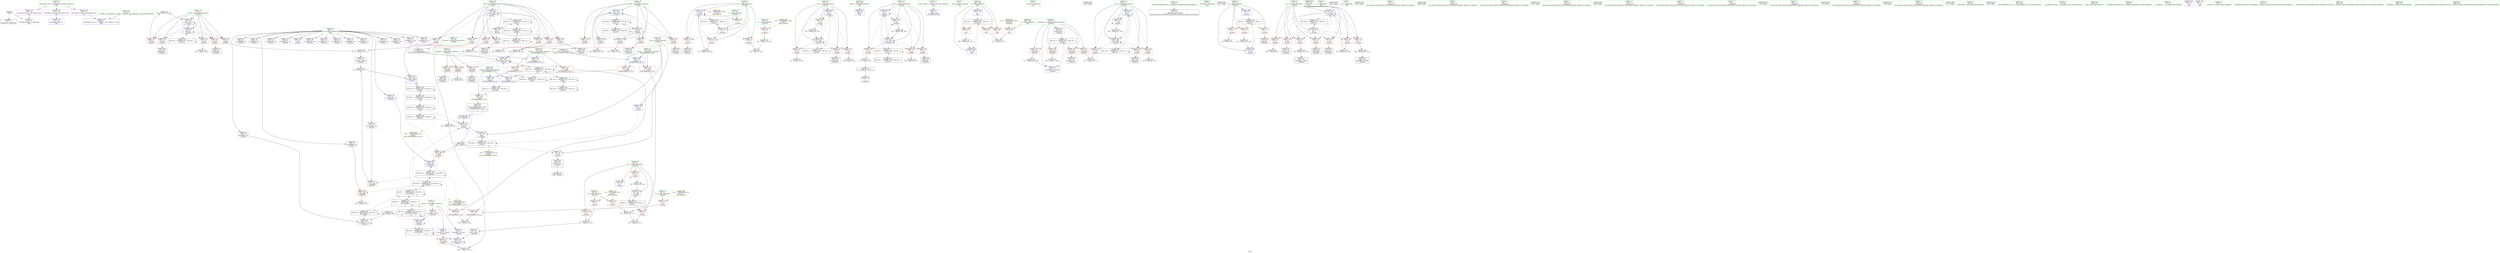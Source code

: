 digraph "SVFG" {
	label="SVFG";

	Node0x56546ce7a5d0 [shape=record,color=grey,label="{NodeID: 0\nNullPtr}"];
	Node0x56546ce7a5d0 -> Node0x56546ceaa4b0[style=solid];
	Node0x56546ce7a5d0 -> Node0x56546ceb1fc0[style=solid];
	Node0x56546ceb9490 [shape=record,color=grey,label="{NodeID: 277\n309 = Binary(308, 104, )\n}"];
	Node0x56546ceb9490 -> Node0x56546ceb45f0[style=solid];
	Node0x56546ceac660 [shape=record,color=blue,label="{NodeID: 194\n61\<--135\nj\<--inc15\n_Z5solvev\n}"];
	Node0x56546ceac660 -> Node0x56546ceaea90[style=dashed];
	Node0x56546ceac660 -> Node0x56546ceaeb60[style=dashed];
	Node0x56546ceac660 -> Node0x56546ceaec30[style=dashed];
	Node0x56546ceac660 -> Node0x56546ceac660[style=dashed];
	Node0x56546ceac660 -> Node0x56546ced4100[style=dashed];
	Node0x56546cea98e0 [shape=record,color=red,label="{NodeID: 111\n110\<--49\n\<--n\n_Z5solvev\n}"];
	Node0x56546cea98e0 -> Node0x56546cebac90[style=solid];
	Node0x56546cea7b80 [shape=record,color=green,label="{NodeID: 28\n55\<--56\ni2\<--i2_field_insensitive\n_Z5solvev\n}"];
	Node0x56546cea7b80 -> Node0x56546ceae680[style=solid];
	Node0x56546cea7b80 -> Node0x56546ceae750[style=solid];
	Node0x56546cea7b80 -> Node0x56546ceae820[style=solid];
	Node0x56546cea7b80 -> Node0x56546ceb2330[style=solid];
	Node0x56546cea7b80 -> Node0x56546ceac730[style=solid];
	Node0x56546cebbe90 [shape=record,color=grey,label="{NodeID: 305\n153 = cmp(152, 154, )\n}"];
	Node0x56546ceb4c70 [shape=record,color=blue,label="{NodeID: 222\n363\<--90\nretval\<--\nmain\n}"];
	Node0x56546ceaf860 [shape=record,color=red,label="{NodeID: 139\n174\<--71\n\<--sum\n_Z5solvev\n}"];
	Node0x56546ceaf860 -> Node0x56546cebc790[style=solid];
	Node0x56546ceaa3b0 [shape=record,color=green,label="{NodeID: 56\n21\<--413\n_GLOBAL__sub_I_krismaz_1_0.cpp\<--_GLOBAL__sub_I_krismaz_1_0.cpp_field_insensitive\n}"];
	Node0x56546ceaa3b0 -> Node0x56546ceb1ec0[style=solid];
	Node0x56546cecc8d0 [shape=record,color=black,label="{NodeID: 333\nMR_44V_3 = PHI(MR_44V_4, MR_44V_2, )\npts\{339 \}\n}"];
	Node0x56546cecc8d0 -> Node0x56546ceb14d0[style=dashed];
	Node0x56546ceb0f20 [shape=record,color=red,label="{NodeID: 167\n261\<--81\n\<--nextSum\n_Z5solvev\n}"];
	Node0x56546ceb0f20 -> Node0x56546ceab210[style=solid];
	Node0x56546ceabb00 [shape=record,color=purple,label="{NodeID: 84\n30\<--4\n\<--_ZStL8__ioinit\n__cxx_global_var_init\n}"];
	Node0x56546ce7eab0 [shape=record,color=green,label="{NodeID: 1\n7\<--1\n__dso_handle\<--dummyObj\nGlob }"];
	Node0x56546ceb9610 [shape=record,color=grey,label="{NodeID: 278\n304 = Binary(303, 104, )\n}"];
	Node0x56546ceb9610 -> Node0x56546ceb4520[style=solid];
	Node0x56546ceac730 [shape=record,color=blue,label="{NodeID: 195\n55\<--140\ni2\<--inc18\n_Z5solvev\n}"];
	Node0x56546ceac730 -> Node0x56546ced3c00[style=dashed];
	Node0x56546cea99b0 [shape=record,color=red,label="{NodeID: 112\n126\<--49\n\<--n\n_Z5solvev\n}"];
	Node0x56546cea99b0 -> Node0x56546cebbb90[style=solid];
	Node0x56546cea7c50 [shape=record,color=green,label="{NodeID: 29\n57\<--58\nl\<--l_field_insensitive\n_Z5solvev\n}"];
	Node0x56546cea7c50 -> Node0x56546ceae8f0[style=solid];
	Node0x56546cebc010 [shape=record,color=grey,label="{NodeID: 306\n164 = cmp(163, 165, )\n}"];
	Node0x56546ceb4d40 [shape=record,color=blue,label="{NodeID: 223\n367\<--104\ni\<--\nmain\n}"];
	Node0x56546ceb4d40 -> Node0x56546cece200[style=dashed];
	Node0x56546ceaf930 [shape=record,color=red,label="{NodeID: 140\n187\<--71\n\<--sum\n_Z5solvev\n}"];
	Node0x56546ceaf930 -> Node0x56546ceaac60[style=solid];
	Node0x56546ceaa4b0 [shape=record,color=black,label="{NodeID: 57\n2\<--3\ndummyVal\<--dummyVal\n}"];
	Node0x56546ceb0ff0 [shape=record,color=red,label="{NodeID: 168\n291\<--81\n\<--nextSum\n_Z5solvev\n}"];
	Node0x56546ceb0ff0 -> Node0x56546ceab7c0[style=solid];
	Node0x56546ceabbd0 [shape=record,color=purple,label="{NodeID: 85\n98\<--8\narrayidx\<--owner\n_Z5solvev\n}"];
	Node0x56546ceabbd0 -> Node0x56546ceb2190[style=solid];
	Node0x56546ce7eb40 [shape=record,color=green,label="{NodeID: 2\n13\<--1\n_ZSt3cin\<--dummyObj\nGlob }"];
	Node0x56546cef7870 [shape=record,color=black,label="{NodeID: 445\n370 = PHI()\n}"];
	Node0x56546ceb9790 [shape=record,color=grey,label="{NodeID: 279\n398 = Binary(397, 104, )\n}"];
	Node0x56546ceb9790 -> Node0x56546ceb4e10[style=solid];
	Node0x56546ceac800 [shape=record,color=blue,label="{NodeID: 196\n63\<--144\nans\<--\n_Z5solvev\n}"];
	Node0x56546ceac800 -> Node0x56546cec6fd0[style=dashed];
	Node0x56546cea9a80 [shape=record,color=red,label="{NodeID: 113\n111\<--51\n\<--m\n_Z5solvev\n}"];
	Node0x56546cea9a80 -> Node0x56546cebac90[style=solid];
	Node0x56546cea7d20 [shape=record,color=green,label="{NodeID: 30\n59\<--60\nr\<--r_field_insensitive\n_Z5solvev\n}"];
	Node0x56546cea7d20 -> Node0x56546ceae9c0[style=solid];
	Node0x56546cebc190 [shape=record,color=grey,label="{NodeID: 307\n159 = cmp(158, 104, )\n}"];
	Node0x56546ceb4e10 [shape=record,color=blue,label="{NodeID: 224\n367\<--398\ni\<--inc\nmain\n}"];
	Node0x56546ceb4e10 -> Node0x56546cece200[style=dashed];
	Node0x56546ceafa00 [shape=record,color=red,label="{NodeID: 141\n192\<--71\n\<--sum\n_Z5solvev\n}"];
	Node0x56546ceafa00 -> Node0x56546ceba510[style=solid];
	Node0x56546ceaa5b0 [shape=record,color=black,label="{NodeID: 58\n32\<--33\n\<--_ZNSt8ios_base4InitD1Ev\nCan only get source location for instruction, argument, global var or function.}"];
	Node0x56546ceb10c0 [shape=record,color=red,label="{NodeID: 169\n230\<--229\n\<--arrayidx68\n_Z5solvev\n}"];
	Node0x56546ceb10c0 -> Node0x56546cebc610[style=solid];
	Node0x56546ceabca0 [shape=record,color=purple,label="{NodeID: 86\n131\<--8\narrayidx13\<--owner\n_Z5solvev\n}"];
	Node0x56546ceabca0 -> Node0x56546ceac590[style=solid];
	Node0x56546ce7ebd0 [shape=record,color=green,label="{NodeID: 3\n14\<--1\n_ZSt4cout\<--dummyObj\nGlob }"];
	Node0x56546cef7970 [shape=record,color=black,label="{NodeID: 446\n373 = PHI()\n}"];
	Node0x56546ced5f00 [shape=record,color=black,label="{NodeID: 363\nMR_36V_6 = PHI(MR_36V_8, MR_36V_5, )\npts\{84 \}\n}"];
	Node0x56546ced5f00 -> Node0x56546cead360[style=dashed];
	Node0x56546ced5f00 -> Node0x56546ced1400[style=dashed];
	Node0x56546ced5f00 -> Node0x56546ced5f00[style=dashed];
	Node0x56546ceb9910 [shape=record,color=grey,label="{NodeID: 280\n248 = Binary(246, 247, )\n}"];
	Node0x56546ceb9910 -> Node0x56546cead290[style=solid];
	Node0x56546ceac8d0 [shape=record,color=blue,label="{NodeID: 197\n65\<--90\nwantedLast\<--\n_Z5solvev\n}"];
	Node0x56546ceac8d0 -> Node0x56546cec74d0[style=dashed];
	Node0x56546cea9b50 [shape=record,color=red,label="{NodeID: 114\n92\<--53\n\<--i\n_Z5solvev\n}"];
	Node0x56546cea9b50 -> Node0x56546cebc910[style=solid];
	Node0x56546cea7df0 [shape=record,color=green,label="{NodeID: 31\n61\<--62\nj\<--j_field_insensitive\n_Z5solvev\n}"];
	Node0x56546cea7df0 -> Node0x56546ceaea90[style=solid];
	Node0x56546cea7df0 -> Node0x56546ceaeb60[style=solid];
	Node0x56546cea7df0 -> Node0x56546ceaec30[style=solid];
	Node0x56546cea7df0 -> Node0x56546ceac4c0[style=solid];
	Node0x56546cea7df0 -> Node0x56546ceac660[style=solid];
	Node0x56546cebc310 [shape=record,color=grey,label="{NodeID: 308\n172 = cmp(170, 171, )\n}"];
	Node0x56546ceafad0 [shape=record,color=red,label="{NodeID: 142\n208\<--73\n\<--i51\n_Z5solvev\n}"];
	Node0x56546ceafad0 -> Node0x56546cebb110[style=solid];
	Node0x56546ceaa6b0 [shape=record,color=black,label="{NodeID: 59\n362\<--90\nmain_ret\<--\nmain\n}"];
	Node0x56546ceb1190 [shape=record,color=red,label="{NodeID: 170\n241\<--240\n\<--arrayidx74\n_Z5solvev\n}"];
	Node0x56546ceb1190 -> Node0x56546cebb410[style=solid];
	Node0x56546ceabd70 [shape=record,color=purple,label="{NodeID: 87\n240\<--8\narrayidx74\<--owner\n_Z5solvev\n}"];
	Node0x56546ceabd70 -> Node0x56546ceb1190[style=solid];
	Node0x56546ce7ec60 [shape=record,color=green,label="{NodeID: 4\n15\<--1\n.str\<--dummyObj\nGlob }"];
	Node0x56546cef7a70 [shape=record,color=black,label="{NodeID: 447\n381 = PHI()\n}"];
	Node0x56546ced6400 [shape=record,color=black,label="{NodeID: 364\nMR_40V_10 = PHI(MR_40V_12, MR_40V_9, )\npts\{120000 \}\n|{|<s5>7}}"];
	Node0x56546ced6400 -> Node0x56546ceb1260[style=dashed];
	Node0x56546ced6400 -> Node0x56546ceb1330[style=dashed];
	Node0x56546ced6400 -> Node0x56546cead430[style=dashed];
	Node0x56546ced6400 -> Node0x56546ced1900[style=dashed];
	Node0x56546ced6400 -> Node0x56546ced6400[style=dashed];
	Node0x56546ced6400:s5 -> Node0x56546ceb39c0[style=dashed,color=red];
	Node0x56546ceb9a90 [shape=record,color=grey,label="{NodeID: 281\n243 = Binary(104, 242, )\n}"];
	Node0x56546ceb9a90 -> Node0x56546cebb410[style=solid];
	Node0x56546ceac9a0 [shape=record,color=blue,label="{NodeID: 198\n67\<--90\ni23\<--\n_Z5solvev\n}"];
	Node0x56546ceac9a0 -> Node0x56546ceaf110[style=dashed];
	Node0x56546ceac9a0 -> Node0x56546ceaf1e0[style=dashed];
	Node0x56546ceac9a0 -> Node0x56546ceaf2b0[style=dashed];
	Node0x56546ceac9a0 -> Node0x56546ceaf380[style=dashed];
	Node0x56546ceac9a0 -> Node0x56546ceace80[style=dashed];
	Node0x56546ceac9a0 -> Node0x56546cec79d0[style=dashed];
	Node0x56546ceae4e0 [shape=record,color=red,label="{NodeID: 115\n96\<--53\n\<--i\n_Z5solvev\n}"];
	Node0x56546ceae4e0 -> Node0x56546ceaa780[style=solid];
	Node0x56546cea7ec0 [shape=record,color=green,label="{NodeID: 32\n63\<--64\nans\<--ans_field_insensitive\n_Z5solvev\n|{|<s3>8}}"];
	Node0x56546cea7ec0 -> Node0x56546ceaed00[style=solid];
	Node0x56546cea7ec0 -> Node0x56546ceac800[style=solid];
	Node0x56546cea7ec0 -> Node0x56546ceb4790[style=solid];
	Node0x56546cea7ec0:s3 -> Node0x56546cef8100[style=solid,color=red];
	Node0x56546cebc490 [shape=record,color=grey,label="{NodeID: 309\n276 = cmp(274, 275, )\n}"];
	Node0x56546cebc490 -> Node0x56546ceab550[style=solid];
	Node0x56546ceafba0 [shape=record,color=red,label="{NodeID: 143\n221\<--73\n\<--i51\n_Z5solvev\n}"];
	Node0x56546ceafba0 -> Node0x56546ceaad30[style=solid];
	Node0x56546ceaa780 [shape=record,color=black,label="{NodeID: 60\n97\<--96\nidxprom\<--\n_Z5solvev\n}"];
	Node0x56546cecdcd0 [shape=record,color=black,label="{NodeID: 337\nMR_57V_2 = PHI(MR_57V_3, MR_57V_1, )\npts\{90000 120000 \}\n|{<s0>14|<s1>14|<s2>14}}"];
	Node0x56546cecdcd0:s0 -> Node0x56546ceb2190[style=dashed,color=red];
	Node0x56546cecdcd0:s1 -> Node0x56546cecaee0[style=dashed,color=red];
	Node0x56546cecdcd0:s2 -> Node0x56546ced4600[style=dashed,color=red];
	Node0x56546ceb1260 [shape=record,color=red,label="{NodeID: 171\n273\<--272\n\<--arrayidx93\n_Z5solvev\n}"];
	Node0x56546ceb1260 -> Node0x56546cebab10[style=solid];
	Node0x56546ceabe40 [shape=record,color=purple,label="{NodeID: 88\n183\<--10\narrayidx37\<--dp\n_Z5solvev\n}"];
	Node0x56546ce80310 [shape=record,color=green,label="{NodeID: 5\n17\<--1\n.str.1\<--dummyObj\nGlob }"];
	Node0x56546cef7bd0 [shape=record,color=black,label="{NodeID: 448\n385 = PHI()\n}"];
	Node0x56546ceb9c10 [shape=record,color=grey,label="{NodeID: 282\n314 = Binary(313, 104, )\n}"];
	Node0x56546ceb9c10 -> Node0x56546ceb46c0[style=solid];
	Node0x56546ceaca70 [shape=record,color=blue,label="{NodeID: 199\n69\<--90\nlast\<--\n_Z5solvev\n}"];
	Node0x56546ceaca70 -> Node0x56546ceaf450[style=dashed];
	Node0x56546ceaca70 -> Node0x56546ceaf520[style=dashed];
	Node0x56546ceaca70 -> Node0x56546ceaf5f0[style=dashed];
	Node0x56546ceaca70 -> Node0x56546ceaf6c0[style=dashed];
	Node0x56546ceaca70 -> Node0x56546ceaca70[style=dashed];
	Node0x56546ceaca70 -> Node0x56546ceacdb0[style=dashed];
	Node0x56546ceaca70 -> Node0x56546cec7ed0[style=dashed];
	Node0x56546ceae5b0 [shape=record,color=red,label="{NodeID: 116\n102\<--53\n\<--i\n_Z5solvev\n}"];
	Node0x56546ceae5b0 -> Node0x56546ceba990[style=solid];
	Node0x56546cea7f90 [shape=record,color=green,label="{NodeID: 33\n65\<--66\nwantedLast\<--wantedLast_field_insensitive\n_Z5solvev\n}"];
	Node0x56546cea7f90 -> Node0x56546ceaedd0[style=solid];
	Node0x56546cea7f90 -> Node0x56546ceaeea0[style=solid];
	Node0x56546cea7f90 -> Node0x56546ceaef70[style=solid];
	Node0x56546cea7f90 -> Node0x56546ceaf040[style=solid];
	Node0x56546cea7f90 -> Node0x56546ceac8d0[style=solid];
	Node0x56546cea7f90 -> Node0x56546ceb4860[style=solid];
	Node0x56546cebc610 [shape=record,color=grey,label="{NodeID: 310\n231 = cmp(230, 144, )\n}"];
	Node0x56546ceafc70 [shape=record,color=red,label="{NodeID: 144\n238\<--73\n\<--i51\n_Z5solvev\n}"];
	Node0x56546ceafc70 -> Node0x56546ceaafa0[style=solid];
	Node0x56546ceaa850 [shape=record,color=black,label="{NodeID: 61\n128\<--127\nconv\<--cmp11\n_Z5solvev\n}"];
	Node0x56546ceaa850 -> Node0x56546ceac590[style=solid];
	Node0x56546cece200 [shape=record,color=black,label="{NodeID: 338\nMR_55V_3 = PHI(MR_55V_4, MR_55V_2, )\npts\{368 \}\n}"];
	Node0x56546cece200 -> Node0x56546ceb1b50[style=dashed];
	Node0x56546cece200 -> Node0x56546ceb1c20[style=dashed];
	Node0x56546cece200 -> Node0x56546ceb1cf0[style=dashed];
	Node0x56546cece200 -> Node0x56546ceb4e10[style=dashed];
	Node0x56546ceb1330 [shape=record,color=red,label="{NodeID: 172\n283\<--280\n\<--call97\n_Z5solvev\n}"];
	Node0x56546ceb1330 -> Node0x56546cead430[style=solid];
	Node0x56546ceabf10 [shape=record,color=purple,label="{NodeID: 89\n186\<--10\narrayidx39\<--dp\n_Z5solvev\n}"];
	Node0x56546ce803a0 [shape=record,color=green,label="{NodeID: 6\n20\<--1\n\<--dummyObj\nCan only get source location for instruction, argument, global var or function.}"];
	Node0x56546cef7cd0 [shape=record,color=black,label="{NodeID: 449\n389 = PHI()\n}"];
	Node0x56546ceb9d90 [shape=record,color=grey,label="{NodeID: 283\n122 = Binary(121, 104, )\n}"];
	Node0x56546ceb9d90 -> Node0x56546cebb290[style=solid];
	Node0x56546ceacb40 [shape=record,color=blue,label="{NodeID: 200\n71\<--90\nsum\<--\n_Z5solvev\n}"];
	Node0x56546ceacb40 -> Node0x56546ceaf790[style=dashed];
	Node0x56546ceacb40 -> Node0x56546ceaf860[style=dashed];
	Node0x56546ceacb40 -> Node0x56546ceaf930[style=dashed];
	Node0x56546ceacb40 -> Node0x56546ceafa00[style=dashed];
	Node0x56546ceacb40 -> Node0x56546ceacb40[style=dashed];
	Node0x56546ceacb40 -> Node0x56546ceacce0[style=dashed];
	Node0x56546ceacb40 -> Node0x56546cecacc0[style=dashed];
	Node0x56546ceae680 [shape=record,color=red,label="{NodeID: 117\n109\<--55\n\<--i2\n_Z5solvev\n}"];
	Node0x56546ceae680 -> Node0x56546cebca90[style=solid];
	Node0x56546cea8060 [shape=record,color=green,label="{NodeID: 34\n67\<--68\ni23\<--i23_field_insensitive\n_Z5solvev\n}"];
	Node0x56546cea8060 -> Node0x56546ceaf110[style=solid];
	Node0x56546cea8060 -> Node0x56546ceaf1e0[style=solid];
	Node0x56546cea8060 -> Node0x56546ceaf2b0[style=solid];
	Node0x56546cea8060 -> Node0x56546ceaf380[style=solid];
	Node0x56546cea8060 -> Node0x56546ceac9a0[style=solid];
	Node0x56546cea8060 -> Node0x56546ceace80[style=solid];
	Node0x56546cebc790 [shape=record,color=grey,label="{NodeID: 311\n175 = cmp(174, 90, )\n}"];
	Node0x56546cebc790 -> Node0x56546ceae390[style=solid];
	Node0x56546ceafd40 [shape=record,color=red,label="{NodeID: 145\n254\<--73\n\<--i51\n_Z5solvev\n}"];
	Node0x56546ceafd40 -> Node0x56546ceb9310[style=solid];
	Node0x56546ceaa920 [shape=record,color=black,label="{NodeID: 62\n130\<--129\nidxprom12\<--\n_Z5solvev\n}"];
	Node0x56546ceb1400 [shape=record,color=red,label="{NodeID: 173\n323\<--322\n\<--call122\n_Z5solvev\n}"];
	Node0x56546ceb1400 -> Node0x56546ceb4790[style=solid];
	Node0x56546ceabfe0 [shape=record,color=purple,label="{NodeID: 90\n189\<--10\narrayidx41\<--dp\n_Z5solvev\n}"];
	Node0x56546ceabfe0 -> Node0x56546ceacc10[style=solid];
	Node0x56546ce80430 [shape=record,color=green,label="{NodeID: 7\n90\<--1\n\<--dummyObj\nCan only get source location for instruction, argument, global var or function.}"];
	Node0x56546cef7dd0 [shape=record,color=black,label="{NodeID: 450\n390 = PHI(48, )\n}"];
	Node0x56546ced7300 [shape=record,color=black,label="{NodeID: 367\nMR_40V_4 = PHI(MR_40V_5, MR_40V_3, )\npts\{120000 \}\n}"];
	Node0x56546ced7300 -> Node0x56546ceacc10[style=dashed];
	Node0x56546ced7300 -> Node0x56546ced7300[style=dashed];
	Node0x56546ced7300 -> Node0x56546ced9600[style=dashed];
	Node0x56546ceb9f10 [shape=record,color=grey,label="{NodeID: 284\n198 = Binary(197, 104, )\n}"];
	Node0x56546ceb9f10 -> Node0x56546ceacdb0[style=solid];
	Node0x56546ceacc10 [shape=record,color=blue,label="{NodeID: 201\n189\<--180\narrayidx41\<--cond\n_Z5solvev\n}"];
	Node0x56546ceacc10 -> Node0x56546ceacc10[style=dashed];
	Node0x56546ceacc10 -> Node0x56546ced7300[style=dashed];
	Node0x56546ceae750 [shape=record,color=red,label="{NodeID: 118\n125\<--55\n\<--i2\n_Z5solvev\n}"];
	Node0x56546ceae750 -> Node0x56546cebbb90[style=solid];
	Node0x56546cea8130 [shape=record,color=green,label="{NodeID: 35\n69\<--70\nlast\<--last_field_insensitive\n_Z5solvev\n}"];
	Node0x56546cea8130 -> Node0x56546ceaf450[style=solid];
	Node0x56546cea8130 -> Node0x56546ceaf520[style=solid];
	Node0x56546cea8130 -> Node0x56546ceaf5f0[style=solid];
	Node0x56546cea8130 -> Node0x56546ceaf6c0[style=solid];
	Node0x56546cea8130 -> Node0x56546ceaca70[style=solid];
	Node0x56546cea8130 -> Node0x56546ceacdb0[style=solid];
	Node0x56546cebc910 [shape=record,color=grey,label="{NodeID: 312\n93 = cmp(92, 94, )\n}"];
	Node0x56546ceafe10 [shape=record,color=red,label="{NodeID: 146\n264\<--73\n\<--i51\n_Z5solvev\n}"];
	Node0x56546ceafe10 -> Node0x56546ceab2e0[style=solid];
	Node0x56546ceaa9f0 [shape=record,color=black,label="{NodeID: 63\n179\<--177\n\<--\n_Z5solvev\n}"];
	Node0x56546ceb14d0 [shape=record,color=red,label="{NodeID: 174\n358\<--338\n\<--retval\n_ZSt3minIiERKT_S2_S2_\n}"];
	Node0x56546ceb14d0 -> Node0x56546ceaba30[style=solid];
	Node0x56546ceac0b0 [shape=record,color=purple,label="{NodeID: 91\n223\<--10\narrayidx64\<--dp\n_Z5solvev\n}"];
	Node0x56546ce804c0 [shape=record,color=green,label="{NodeID: 8\n94\<--1\n\<--dummyObj\nCan only get source location for instruction, argument, global var or function.}"];
	Node0x56546cef7f60 [shape=record,color=black,label="{NodeID: 451\n391 = PHI()\n}"];
	Node0x56546ceba090 [shape=record,color=grey,label="{NodeID: 285\n140 = Binary(139, 104, )\n}"];
	Node0x56546ceba090 -> Node0x56546ceac730[style=solid];
	Node0x56546ceacce0 [shape=record,color=blue,label="{NodeID: 202\n71\<--193\nsum\<--inc43\n_Z5solvev\n}"];
	Node0x56546ceacce0 -> Node0x56546ceaf790[style=dashed];
	Node0x56546ceacce0 -> Node0x56546ceaf860[style=dashed];
	Node0x56546ceacce0 -> Node0x56546ceaf930[style=dashed];
	Node0x56546ceacce0 -> Node0x56546ceafa00[style=dashed];
	Node0x56546ceacce0 -> Node0x56546ceacb40[style=dashed];
	Node0x56546ceacce0 -> Node0x56546ceacce0[style=dashed];
	Node0x56546ceacce0 -> Node0x56546cecacc0[style=dashed];
	Node0x56546ceae820 [shape=record,color=red,label="{NodeID: 119\n139\<--55\n\<--i2\n_Z5solvev\n}"];
	Node0x56546ceae820 -> Node0x56546ceba090[style=solid];
	Node0x56546cea8200 [shape=record,color=green,label="{NodeID: 36\n71\<--72\nsum\<--sum_field_insensitive\n_Z5solvev\n}"];
	Node0x56546cea8200 -> Node0x56546ceaf790[style=solid];
	Node0x56546cea8200 -> Node0x56546ceaf860[style=solid];
	Node0x56546cea8200 -> Node0x56546ceaf930[style=solid];
	Node0x56546cea8200 -> Node0x56546ceafa00[style=solid];
	Node0x56546cea8200 -> Node0x56546ceacb40[style=solid];
	Node0x56546cea8200 -> Node0x56546ceacce0[style=solid];
	Node0x56546cebca90 [shape=record,color=grey,label="{NodeID: 313\n113 = cmp(109, 112, )\n}"];
	Node0x56546ceafee0 [shape=record,color=red,label="{NodeID: 147\n284\<--73\n\<--i51\n_Z5solvev\n}"];
	Node0x56546ceafee0 -> Node0x56546ceba810[style=solid];
	Node0x56546ceaaac0 [shape=record,color=black,label="{NodeID: 64\n182\<--181\nidxprom36\<--\n_Z5solvev\n}"];
	Node0x56546ceb15a0 [shape=record,color=red,label="{NodeID: 175\n348\<--340\n\<--__a.addr\n_ZSt3minIiERKT_S2_S2_\n}"];
	Node0x56546ceb15a0 -> Node0x56546ceb19b0[style=solid];
	Node0x56546ceac180 [shape=record,color=purple,label="{NodeID: 92\n226\<--10\narrayidx66\<--dp\n_Z5solvev\n}"];
	Node0x56546ce80550 [shape=record,color=green,label="{NodeID: 9\n100\<--1\n\<--dummyObj\nCan only get source location for instruction, argument, global var or function.}"];
	Node0x56546cef8030 [shape=record,color=black,label="{NodeID: 452\n392 = PHI()\n}"];
	Node0x56546ceba210 [shape=record,color=grey,label="{NodeID: 286\n203 = Binary(202, 104, )\n}"];
	Node0x56546ceba210 -> Node0x56546ceace80[style=solid];
	Node0x56546ceacdb0 [shape=record,color=blue,label="{NodeID: 203\n69\<--198\nlast\<--inc46\n_Z5solvev\n}"];
	Node0x56546ceacdb0 -> Node0x56546ceaf450[style=dashed];
	Node0x56546ceacdb0 -> Node0x56546ceaf520[style=dashed];
	Node0x56546ceacdb0 -> Node0x56546ceaf5f0[style=dashed];
	Node0x56546ceacdb0 -> Node0x56546ceaf6c0[style=dashed];
	Node0x56546ceacdb0 -> Node0x56546ceaca70[style=dashed];
	Node0x56546ceacdb0 -> Node0x56546ceacdb0[style=dashed];
	Node0x56546ceacdb0 -> Node0x56546cec7ed0[style=dashed];
	Node0x56546ceae8f0 [shape=record,color=red,label="{NodeID: 120\n117\<--57\n\<--l\n_Z5solvev\n}"];
	Node0x56546ceae8f0 -> Node0x56546ceac4c0[style=solid];
	Node0x56546cea82d0 [shape=record,color=green,label="{NodeID: 37\n73\<--74\ni51\<--i51_field_insensitive\n_Z5solvev\n}"];
	Node0x56546cea82d0 -> Node0x56546ceafad0[style=solid];
	Node0x56546cea82d0 -> Node0x56546ceafba0[style=solid];
	Node0x56546cea82d0 -> Node0x56546ceafc70[style=solid];
	Node0x56546cea82d0 -> Node0x56546ceafd40[style=solid];
	Node0x56546cea82d0 -> Node0x56546ceafe10[style=solid];
	Node0x56546cea82d0 -> Node0x56546ceafee0[style=solid];
	Node0x56546cea82d0 -> Node0x56546ceaffb0[style=solid];
	Node0x56546cea82d0 -> Node0x56546ceacf50[style=solid];
	Node0x56546cea82d0 -> Node0x56546ceb46c0[style=solid];
	Node0x56546cebcc10 [shape=record,color=grey,label="{NodeID: 314\n378 = cmp(376, 377, )\n}"];
	Node0x56546ceaffb0 [shape=record,color=red,label="{NodeID: 148\n313\<--73\n\<--i51\n_Z5solvev\n}"];
	Node0x56546ceaffb0 -> Node0x56546ceb9c10[style=solid];
	Node0x56546ceaab90 [shape=record,color=black,label="{NodeID: 65\n185\<--184\nidxprom38\<--\n_Z5solvev\n}"];
	Node0x56546ceb1670 [shape=record,color=red,label="{NodeID: 176\n355\<--340\n\<--__a.addr\n_ZSt3minIiERKT_S2_S2_\n}"];
	Node0x56546ceb1670 -> Node0x56546ceb4ba0[style=solid];
	Node0x56546ceac250 [shape=record,color=purple,label="{NodeID: 93\n229\<--10\narrayidx68\<--dp\n_Z5solvev\n}"];
	Node0x56546ceac250 -> Node0x56546ceb10c0[style=solid];
	Node0x56546ce805e0 [shape=record,color=green,label="{NodeID: 10\n104\<--1\n\<--dummyObj\nCan only get source location for instruction, argument, global var or function.}"];
	Node0x56546cef8100 [shape=record,color=black,label="{NodeID: 453\n336 = PHI(263, 63, )\n0th arg _ZSt3minIiERKT_S2_S2_ }"];
	Node0x56546cef8100 -> Node0x56546ceb4930[style=solid];
	Node0x56546ceba390 [shape=record,color=grey,label="{NodeID: 287\n298 = Binary(297, 104, )\n}"];
	Node0x56546ceba390 -> Node0x56546ceb4450[style=solid];
	Node0x56546ceace80 [shape=record,color=blue,label="{NodeID: 204\n67\<--203\ni23\<--inc49\n_Z5solvev\n}"];
	Node0x56546ceace80 -> Node0x56546ceaf110[style=dashed];
	Node0x56546ceace80 -> Node0x56546ceaf1e0[style=dashed];
	Node0x56546ceace80 -> Node0x56546ceaf2b0[style=dashed];
	Node0x56546ceace80 -> Node0x56546ceaf380[style=dashed];
	Node0x56546ceace80 -> Node0x56546ceace80[style=dashed];
	Node0x56546ceace80 -> Node0x56546cec79d0[style=dashed];
	Node0x56546ceae9c0 [shape=record,color=red,label="{NodeID: 121\n121\<--59\n\<--r\n_Z5solvev\n}"];
	Node0x56546ceae9c0 -> Node0x56546ceb9d90[style=solid];
	Node0x56546cea83a0 [shape=record,color=green,label="{NodeID: 38\n75\<--76\nlast55\<--last55_field_insensitive\n_Z5solvev\n}"];
	Node0x56546cea83a0 -> Node0x56546ceb0080[style=solid];
	Node0x56546cea83a0 -> Node0x56546ceb0150[style=solid];
	Node0x56546cea83a0 -> Node0x56546ceb0220[style=solid];
	Node0x56546cea83a0 -> Node0x56546ceb02f0[style=solid];
	Node0x56546cea83a0 -> Node0x56546ceb03c0[style=solid];
	Node0x56546cea83a0 -> Node0x56546cead020[style=solid];
	Node0x56546cea83a0 -> Node0x56546ceb45f0[style=solid];
	Node0x56546cebcd90 [shape=record,color=grey,label="{NodeID: 315\n168 = cmp(167, 90, )\n}"];
	Node0x56546ceb0080 [shape=record,color=red,label="{NodeID: 149\n213\<--75\n\<--last55\n_Z5solvev\n}"];
	Node0x56546ceb0080 -> Node0x56546cebaf90[style=solid];
	Node0x56546ceaac60 [shape=record,color=black,label="{NodeID: 66\n188\<--187\nidxprom40\<--\n_Z5solvev\n}"];
	Node0x56546ceb1740 [shape=record,color=red,label="{NodeID: 177\n346\<--342\n\<--__b.addr\n_ZSt3minIiERKT_S2_S2_\n}"];
	Node0x56546ceb1740 -> Node0x56546ceb18e0[style=solid];
	Node0x56546ceac320 [shape=record,color=purple,label="{NodeID: 94\n257\<--10\narrayidx83\<--dp\n_Z5solvev\n}"];
	Node0x56546ce80670 [shape=record,color=green,label="{NodeID: 11\n144\<--1\n\<--dummyObj\nCan only get source location for instruction, argument, global var or function.}"];
	Node0x56546cef8330 [shape=record,color=black,label="{NodeID: 454\n337 = PHI(83, 321, )\n1st arg _ZSt3minIiERKT_S2_S2_ }"];
	Node0x56546cef8330 -> Node0x56546ceb4a00[style=solid];
	Node0x56546ceba510 [shape=record,color=grey,label="{NodeID: 288\n193 = Binary(192, 104, )\n}"];
	Node0x56546ceba510 -> Node0x56546ceacce0[style=solid];
	Node0x56546ceacf50 [shape=record,color=blue,label="{NodeID: 205\n73\<--90\ni51\<--\n_Z5solvev\n}"];
	Node0x56546ceacf50 -> Node0x56546ceafad0[style=dashed];
	Node0x56546ceacf50 -> Node0x56546ceafba0[style=dashed];
	Node0x56546ceacf50 -> Node0x56546ceafc70[style=dashed];
	Node0x56546ceacf50 -> Node0x56546ceafd40[style=dashed];
	Node0x56546ceacf50 -> Node0x56546ceafe10[style=dashed];
	Node0x56546ceacf50 -> Node0x56546ceafee0[style=dashed];
	Node0x56546ceacf50 -> Node0x56546ceaffb0[style=dashed];
	Node0x56546ceacf50 -> Node0x56546ceb46c0[style=dashed];
	Node0x56546ceacf50 -> Node0x56546cec88d0[style=dashed];
	Node0x56546ceaea90 [shape=record,color=red,label="{NodeID: 122\n120\<--61\n\<--j\n_Z5solvev\n}"];
	Node0x56546ceaea90 -> Node0x56546cebb290[style=solid];
	Node0x56546cea8470 [shape=record,color=green,label="{NodeID: 39\n77\<--78\nsum59\<--sum59_field_insensitive\n_Z5solvev\n}"];
	Node0x56546cea8470 -> Node0x56546ceb0490[style=solid];
	Node0x56546cea8470 -> Node0x56546ceb0560[style=solid];
	Node0x56546cea8470 -> Node0x56546ceb0630[style=solid];
	Node0x56546cea8470 -> Node0x56546ceb0700[style=solid];
	Node0x56546cea8470 -> Node0x56546ceb07d0[style=solid];
	Node0x56546cea8470 -> Node0x56546cead0f0[style=solid];
	Node0x56546cea8470 -> Node0x56546ceb4520[style=solid];
	Node0x56546cec6fd0 [shape=record,color=black,label="{NodeID: 316\nMR_16V_3 = PHI(MR_16V_4, MR_16V_2, )\npts\{64 \}\n|{|<s4>8}}"];
	Node0x56546cec6fd0 -> Node0x56546ceaed00[style=dashed];
	Node0x56546cec6fd0 -> Node0x56546ceb1330[style=dashed];
	Node0x56546cec6fd0 -> Node0x56546ceb1400[style=dashed];
	Node0x56546cec6fd0 -> Node0x56546ceb4790[style=dashed];
	Node0x56546cec6fd0:s4 -> Node0x56546ceb3530[style=dashed,color=red];
	Node0x56546ceb0150 [shape=record,color=red,label="{NodeID: 150\n224\<--75\n\<--last55\n_Z5solvev\n}"];
	Node0x56546ceb0150 -> Node0x56546ceaae00[style=solid];
	Node0x56546ceaad30 [shape=record,color=black,label="{NodeID: 67\n222\<--221\nidxprom63\<--\n_Z5solvev\n}"];
	Node0x56546ceb1810 [shape=record,color=red,label="{NodeID: 178\n352\<--342\n\<--__b.addr\n_ZSt3minIiERKT_S2_S2_\n}"];
	Node0x56546ceb1810 -> Node0x56546ceb4ad0[style=solid];
	Node0x56546ceac3f0 [shape=record,color=purple,label="{NodeID: 95\n260\<--10\narrayidx85\<--dp\n_Z5solvev\n}"];
	Node0x56546ce80770 [shape=record,color=green,label="{NodeID: 12\n154\<--1\n\<--dummyObj\nCan only get source location for instruction, argument, global var or function.}"];
	Node0x56546cef8d30 [shape=record,color=black,label="{NodeID: 455\n85 = PHI()\n}"];
	Node0x56546ceba690 [shape=record,color=grey,label="{NodeID: 289\n135 = Binary(134, 104, )\n}"];
	Node0x56546ceba690 -> Node0x56546ceac660[style=solid];
	Node0x56546cead020 [shape=record,color=blue,label="{NodeID: 206\n75\<--90\nlast55\<--\n_Z5solvev\n}"];
	Node0x56546cead020 -> Node0x56546ceb0080[style=dashed];
	Node0x56546cead020 -> Node0x56546ceb0150[style=dashed];
	Node0x56546cead020 -> Node0x56546ceb0220[style=dashed];
	Node0x56546cead020 -> Node0x56546ceb02f0[style=dashed];
	Node0x56546cead020 -> Node0x56546ceb03c0[style=dashed];
	Node0x56546cead020 -> Node0x56546cead020[style=dashed];
	Node0x56546cead020 -> Node0x56546ceb45f0[style=dashed];
	Node0x56546cead020 -> Node0x56546cec8dd0[style=dashed];
	Node0x56546ceaeb60 [shape=record,color=red,label="{NodeID: 123\n129\<--61\n\<--j\n_Z5solvev\n}"];
	Node0x56546ceaeb60 -> Node0x56546ceaa920[style=solid];
	Node0x56546cea8540 [shape=record,color=green,label="{NodeID: 40\n79\<--80\nnext\<--next_field_insensitive\n_Z5solvev\n}"];
	Node0x56546cea8540 -> Node0x56546ceb08a0[style=solid];
	Node0x56546cea8540 -> Node0x56546ceb0970[style=solid];
	Node0x56546cea8540 -> Node0x56546ceb0a40[style=solid];
	Node0x56546cea8540 -> Node0x56546ceb0b10[style=solid];
	Node0x56546cea8540 -> Node0x56546ceb0be0[style=solid];
	Node0x56546cea8540 -> Node0x56546ceb0cb0[style=solid];
	Node0x56546cea8540 -> Node0x56546ceb0d80[style=solid];
	Node0x56546cea8540 -> Node0x56546cead1c0[style=solid];
	Node0x56546cea8540 -> Node0x56546ceb4450[style=solid];
	Node0x56546cec74d0 [shape=record,color=black,label="{NodeID: 317\nMR_18V_3 = PHI(MR_18V_4, MR_18V_2, )\npts\{66 \}\n}"];
	Node0x56546cec74d0 -> Node0x56546ceaedd0[style=dashed];
	Node0x56546cec74d0 -> Node0x56546ceaeea0[style=dashed];
	Node0x56546cec74d0 -> Node0x56546ceaef70[style=dashed];
	Node0x56546cec74d0 -> Node0x56546ceaf040[style=dashed];
	Node0x56546cec74d0 -> Node0x56546ceb4860[style=dashed];
	Node0x56546ceb0220 [shape=record,color=red,label="{NodeID: 151\n267\<--75\n\<--last55\n_Z5solvev\n}"];
	Node0x56546ceb0220 -> Node0x56546ceab3b0[style=solid];
	Node0x56546ceaae00 [shape=record,color=black,label="{NodeID: 68\n225\<--224\nidxprom65\<--\n_Z5solvev\n}"];
	Node0x56546ceb18e0 [shape=record,color=red,label="{NodeID: 179\n347\<--346\n\<--\n_ZSt3minIiERKT_S2_S2_\n}"];
	Node0x56546ceb18e0 -> Node0x56546cebbd10[style=solid];
	Node0x56546cea8c20 [shape=record,color=purple,label="{NodeID: 96\n263\<--10\narrayidx87\<--dp\n_Z5solvev\n|{<s0>7}}"];
	Node0x56546cea8c20:s0 -> Node0x56546cef8100[style=solid,color=red];
	Node0x56546ce80870 [shape=record,color=green,label="{NodeID: 13\n165\<--1\n\<--dummyObj\nCan only get source location for instruction, argument, global var or function.}"];
	Node0x56546cef8e90 [shape=record,color=black,label="{NodeID: 456\n31 = PHI()\n}"];
	Node0x56546ceba810 [shape=record,color=grey,label="{NodeID: 290\n285 = Binary(284, 104, )\n}"];
	Node0x56546ceba810 -> Node0x56546ceab620[style=solid];
	Node0x56546cead0f0 [shape=record,color=blue,label="{NodeID: 207\n77\<--90\nsum59\<--\n_Z5solvev\n}"];
	Node0x56546cead0f0 -> Node0x56546ceb0490[style=dashed];
	Node0x56546cead0f0 -> Node0x56546ceb0560[style=dashed];
	Node0x56546cead0f0 -> Node0x56546ceb0630[style=dashed];
	Node0x56546cead0f0 -> Node0x56546ceb0700[style=dashed];
	Node0x56546cead0f0 -> Node0x56546ceb07d0[style=dashed];
	Node0x56546cead0f0 -> Node0x56546ceb4520[style=dashed];
	Node0x56546cead0f0 -> Node0x56546ced2300[style=dashed];
	Node0x56546ceaec30 [shape=record,color=red,label="{NodeID: 124\n134\<--61\n\<--j\n_Z5solvev\n}"];
	Node0x56546ceaec30 -> Node0x56546ceba690[style=solid];
	Node0x56546cea8610 [shape=record,color=green,label="{NodeID: 41\n81\<--82\nnextSum\<--nextSum_field_insensitive\n_Z5solvev\n}"];
	Node0x56546cea8610 -> Node0x56546ceb0e50[style=solid];
	Node0x56546cea8610 -> Node0x56546ceb0f20[style=solid];
	Node0x56546cea8610 -> Node0x56546ceb0ff0[style=solid];
	Node0x56546cea8610 -> Node0x56546cead290[style=solid];
	Node0x56546ceb3370 [shape=record,color=yellow,style=double,label="{NodeID: 401\n53V_1 = ENCHI(MR_53V_0)\npts\{366 \}\nFun[main]}"];
	Node0x56546ceb3370 -> Node0x56546ceb1a80[style=dashed];
	Node0x56546cec79d0 [shape=record,color=black,label="{NodeID: 318\nMR_20V_2 = PHI(MR_20V_4, MR_20V_1, )\npts\{68 \}\n}"];
	Node0x56546cec79d0 -> Node0x56546ceac9a0[style=dashed];
	Node0x56546ceb02f0 [shape=record,color=red,label="{NodeID: 152\n274\<--75\n\<--last55\n_Z5solvev\n}"];
	Node0x56546ceb02f0 -> Node0x56546cebc490[style=solid];
	Node0x56546ceaaed0 [shape=record,color=black,label="{NodeID: 69\n228\<--227\nidxprom67\<--\n_Z5solvev\n}"];
	Node0x56546ced0a00 [shape=record,color=black,label="{NodeID: 346\nMR_32V_5 = PHI(MR_32V_9, MR_32V_4, )\npts\{80 \}\n}"];
	Node0x56546ced0a00 -> Node0x56546cead1c0[style=dashed];
	Node0x56546ced0a00 -> Node0x56546ced0a00[style=dashed];
	Node0x56546ced0a00 -> Node0x56546ced2800[style=dashed];
	Node0x56546ceb19b0 [shape=record,color=red,label="{NodeID: 180\n349\<--348\n\<--\n_ZSt3minIiERKT_S2_S2_\n}"];
	Node0x56546ceb19b0 -> Node0x56546cebbd10[style=solid];
	Node0x56546cea8cf0 [shape=record,color=purple,label="{NodeID: 97\n266\<--10\narrayidx89\<--dp\n_Z5solvev\n}"];
	Node0x56546cea6f30 [shape=record,color=green,label="{NodeID: 14\n178\<--1\n\<--dummyObj\nCan only get source location for instruction, argument, global var or function.}"];
	Node0x56546cef8f60 [shape=record,color=black,label="{NodeID: 457\n88 = PHI()\n}"];
	Node0x56546ced9600 [shape=record,color=black,label="{NodeID: 374\nMR_40V_7 = PHI(MR_40V_8, MR_40V_3, )\npts\{120000 \}\n|{|<s4>8}}"];
	Node0x56546ced9600 -> Node0x56546ceb1400[style=dashed];
	Node0x56546ced9600 -> Node0x56546cecaee0[style=dashed];
	Node0x56546ced9600 -> Node0x56546ced1900[style=dashed];
	Node0x56546ced9600 -> Node0x56546ced9600[style=dashed];
	Node0x56546ced9600:s4 -> Node0x56546ceb39c0[style=dashed,color=red];
	Node0x56546ceba990 [shape=record,color=grey,label="{NodeID: 291\n103 = Binary(102, 104, )\n}"];
	Node0x56546ceba990 -> Node0x56546ceb2260[style=solid];
	Node0x56546cead1c0 [shape=record,color=blue,label="{NodeID: 208\n79\<--90\nnext\<--\n_Z5solvev\n}"];
	Node0x56546cead1c0 -> Node0x56546ceb08a0[style=dashed];
	Node0x56546cead1c0 -> Node0x56546ceb0970[style=dashed];
	Node0x56546cead1c0 -> Node0x56546ceb0a40[style=dashed];
	Node0x56546cead1c0 -> Node0x56546ceb0b10[style=dashed];
	Node0x56546cead1c0 -> Node0x56546ceb0be0[style=dashed];
	Node0x56546cead1c0 -> Node0x56546ceb0cb0[style=dashed];
	Node0x56546cead1c0 -> Node0x56546ceb0d80[style=dashed];
	Node0x56546cead1c0 -> Node0x56546ceb4450[style=dashed];
	Node0x56546cead1c0 -> Node0x56546ced0a00[style=dashed];
	Node0x56546ceaed00 [shape=record,color=red,label="{NodeID: 125\n330\<--63\n\<--ans\n_Z5solvev\n}"];
	Node0x56546ceaed00 -> Node0x56546ceab960[style=solid];
	Node0x56546cea86e0 [shape=record,color=green,label="{NodeID: 42\n83\<--84\nref.tmp\<--ref.tmp_field_insensitive\n_Z5solvev\n|{|<s1>7}}"];
	Node0x56546cea86e0 -> Node0x56546cead360[style=solid];
	Node0x56546cea86e0:s1 -> Node0x56546cef8330[style=solid,color=red];
	Node0x56546cec7ed0 [shape=record,color=black,label="{NodeID: 319\nMR_22V_2 = PHI(MR_22V_3, MR_22V_1, )\npts\{70 \}\n}"];
	Node0x56546cec7ed0 -> Node0x56546ceaca70[style=dashed];
	Node0x56546cec7ed0 -> Node0x56546cec7ed0[style=dashed];
	Node0x56546ceb03c0 [shape=record,color=red,label="{NodeID: 153\n308\<--75\n\<--last55\n_Z5solvev\n}"];
	Node0x56546ceb03c0 -> Node0x56546ceb9490[style=solid];
	Node0x56546ceaafa0 [shape=record,color=black,label="{NodeID: 70\n239\<--238\nidxprom73\<--\n_Z5solvev\n}"];
	Node0x56546ced0f00 [shape=record,color=black,label="{NodeID: 347\nMR_34V_5 = PHI(MR_34V_10, MR_34V_4, )\npts\{82 \}\n}"];
	Node0x56546ced0f00 -> Node0x56546cead290[style=dashed];
	Node0x56546ced0f00 -> Node0x56546cecb9d0[style=dashed];
	Node0x56546ced0f00 -> Node0x56546ced0f00[style=dashed];
	Node0x56546ced0f00 -> Node0x56546ced2d00[style=dashed];
	Node0x56546ceb1a80 [shape=record,color=red,label="{NodeID: 181\n377\<--365\n\<--t\nmain\n}"];
	Node0x56546ceb1a80 -> Node0x56546cebcc10[style=solid];
	Node0x56546cea8dc0 [shape=record,color=purple,label="{NodeID: 98\n269\<--10\narrayidx91\<--dp\n_Z5solvev\n}"];
	Node0x56546cea6fc0 [shape=record,color=green,label="{NodeID: 15\n393\<--1\n\<--dummyObj\nCan only get source location for instruction, argument, global var or function.}"];
	Node0x56546cef9030 [shape=record,color=black,label="{NodeID: 458\n115 = PHI()\n}"];
	Node0x56546cebab10 [shape=record,color=grey,label="{NodeID: 292\n278 = Binary(273, 277, )\n}"];
	Node0x56546cebab10 -> Node0x56546cead360[style=solid];
	Node0x56546cead290 [shape=record,color=blue,label="{NodeID: 209\n81\<--248\nnextSum\<--add78\n_Z5solvev\n}"];
	Node0x56546cead290 -> Node0x56546ceb0e50[style=dashed];
	Node0x56546cead290 -> Node0x56546ceb0f20[style=dashed];
	Node0x56546cead290 -> Node0x56546ceb0ff0[style=dashed];
	Node0x56546cead290 -> Node0x56546cead290[style=dashed];
	Node0x56546cead290 -> Node0x56546cecb9d0[style=dashed];
	Node0x56546cead290 -> Node0x56546ced0f00[style=dashed];
	Node0x56546ceaedd0 [shape=record,color=red,label="{NodeID: 126\n147\<--65\n\<--wantedLast\n_Z5solvev\n}"];
	Node0x56546ceaedd0 -> Node0x56546cebba10[style=solid];
	Node0x56546cea87b0 [shape=record,color=green,label="{NodeID: 43\n86\<--87\n_ZNSirsERi\<--_ZNSirsERi_field_insensitive\n}"];
	Node0x56546ceb3530 [shape=record,color=yellow,style=double,label="{NodeID: 403\n16V_1 = ENCHI(MR_16V_0)\npts\{64 \}\nFun[_ZSt3minIiERKT_S2_S2_]}"];
	Node0x56546ceb3530 -> Node0x56546ceb19b0[style=dashed];
	Node0x56546cec83d0 [shape=record,color=black,label="{NodeID: 320\nMR_24V_2 = PHI(MR_24V_3, MR_24V_1, )\npts\{72 \}\n}"];
	Node0x56546cec83d0 -> Node0x56546cecacc0[style=dashed];
	Node0x56546ceb0490 [shape=record,color=red,label="{NodeID: 154\n218\<--77\n\<--sum59\n_Z5solvev\n}"];
	Node0x56546ceb0490 -> Node0x56546cebb590[style=solid];
	Node0x56546ceab070 [shape=record,color=black,label="{NodeID: 71\n256\<--255\nidxprom82\<--add81\n_Z5solvev\n}"];
	Node0x56546ced1400 [shape=record,color=black,label="{NodeID: 348\nMR_36V_5 = PHI(MR_36V_10, MR_36V_4, )\npts\{84 \}\n}"];
	Node0x56546ced1400 -> Node0x56546ced1400[style=dashed];
	Node0x56546ced1400 -> Node0x56546ced3200[style=dashed];
	Node0x56546ced1400 -> Node0x56546ced5f00[style=dashed];
	Node0x56546ceb1b50 [shape=record,color=red,label="{NodeID: 182\n376\<--367\n\<--i\nmain\n}"];
	Node0x56546ceb1b50 -> Node0x56546cebcc10[style=solid];
	Node0x56546cea8e90 [shape=record,color=purple,label="{NodeID: 99\n272\<--10\narrayidx93\<--dp\n_Z5solvev\n}"];
	Node0x56546cea8e90 -> Node0x56546ceb1260[style=solid];
	Node0x56546cea7050 [shape=record,color=green,label="{NodeID: 16\n4\<--6\n_ZStL8__ioinit\<--_ZStL8__ioinit_field_insensitive\nGlob }"];
	Node0x56546cea7050 -> Node0x56546ceabb00[style=solid];
	Node0x56546cef9190 [shape=record,color=black,label="{NodeID: 459\n116 = PHI()\n}"];
	Node0x56546cebac90 [shape=record,color=grey,label="{NodeID: 293\n112 = Binary(110, 111, )\n}"];
	Node0x56546cebac90 -> Node0x56546cebca90[style=solid];
	Node0x56546cead360 [shape=record,color=blue,label="{NodeID: 210\n83\<--278\nref.tmp\<--add96\n_Z5solvev\n|{|<s2>7}}"];
	Node0x56546cead360 -> Node0x56546ceb1330[style=dashed];
	Node0x56546cead360 -> Node0x56546ced5f00[style=dashed];
	Node0x56546cead360:s2 -> Node0x56546ceb3640[style=dashed,color=red];
	Node0x56546ceaeea0 [shape=record,color=red,label="{NodeID: 127\n171\<--65\n\<--wantedLast\n_Z5solvev\n}"];
	Node0x56546ceaeea0 -> Node0x56546cebc310[style=solid];
	Node0x56546cea88b0 [shape=record,color=green,label="{NodeID: 44\n281\<--282\n_ZSt3minIiERKT_S2_S2_\<--_ZSt3minIiERKT_S2_S2__field_insensitive\n}"];
	Node0x56546ceb3640 [shape=record,color=yellow,style=double,label="{NodeID: 404\n36V_1 = ENCHI(MR_36V_0)\npts\{84 \}\nFun[_ZSt3minIiERKT_S2_S2_]}"];
	Node0x56546ceb3640 -> Node0x56546ceb18e0[style=dashed];
	Node0x56546cec88d0 [shape=record,color=black,label="{NodeID: 321\nMR_26V_2 = PHI(MR_26V_4, MR_26V_1, )\npts\{74 \}\n}"];
	Node0x56546cec88d0 -> Node0x56546ceacf50[style=dashed];
	Node0x56546ceb0560 [shape=record,color=red,label="{NodeID: 155\n227\<--77\n\<--sum59\n_Z5solvev\n}"];
	Node0x56546ceb0560 -> Node0x56546ceaaed0[style=solid];
	Node0x56546ceab140 [shape=record,color=black,label="{NodeID: 72\n259\<--258\nidxprom84\<--\n_Z5solvev\n}"];
	Node0x56546ced1900 [shape=record,color=black,label="{NodeID: 349\nMR_40V_9 = PHI(MR_40V_14, MR_40V_8, )\npts\{120000 \}\n}"];
	Node0x56546ced1900 -> Node0x56546ceb10c0[style=dashed];
	Node0x56546ced1900 -> Node0x56546ced1900[style=dashed];
	Node0x56546ced1900 -> Node0x56546ced6400[style=dashed];
	Node0x56546ced1900 -> Node0x56546ced9600[style=dashed];
	Node0x56546ceb1c20 [shape=record,color=red,label="{NodeID: 183\n384\<--367\n\<--i\nmain\n}"];
	Node0x56546cea8f60 [shape=record,color=purple,label="{NodeID: 100\n287\<--10\narrayidx100\<--dp\n_Z5solvev\n}"];
	Node0x56546cea7110 [shape=record,color=green,label="{NodeID: 17\n8\<--9\nowner\<--owner_field_insensitive\nGlob }"];
	Node0x56546cea7110 -> Node0x56546ceabbd0[style=solid];
	Node0x56546cea7110 -> Node0x56546ceabca0[style=solid];
	Node0x56546cea7110 -> Node0x56546ceabd70[style=solid];
	Node0x56546cef9260 [shape=record,color=black,label="{NodeID: 460\n322 = PHI(335, )\n}"];
	Node0x56546cef9260 -> Node0x56546ceb1400[style=solid];
	Node0x56546cecacc0 [shape=record,color=black,label="{NodeID: 377\nMR_24V_3 = PHI(MR_24V_4, MR_24V_2, )\npts\{72 \}\n}"];
	Node0x56546cecacc0 -> Node0x56546ceacb40[style=dashed];
	Node0x56546cecacc0 -> Node0x56546cec83d0[style=dashed];
	Node0x56546cecacc0 -> Node0x56546cecacc0[style=dashed];
	Node0x56546cebae10 [shape=record,color=grey,label="{NodeID: 294\n327 = Binary(326, 104, )\n}"];
	Node0x56546cebae10 -> Node0x56546ceb4860[style=solid];
	Node0x56546cead430 [shape=record,color=blue,label="{NodeID: 211\n293\<--283\narrayidx104\<--\n_Z5solvev\n}"];
	Node0x56546cead430 -> Node0x56546ced6400[style=dashed];
	Node0x56546ceaef70 [shape=record,color=red,label="{NodeID: 128\n317\<--65\n\<--wantedLast\n_Z5solvev\n}"];
	Node0x56546ceaef70 -> Node0x56546ceab890[style=solid];
	Node0x56546cea89b0 [shape=record,color=green,label="{NodeID: 45\n338\<--339\nretval\<--retval_field_insensitive\n_ZSt3minIiERKT_S2_S2_\n}"];
	Node0x56546cea89b0 -> Node0x56546ceb14d0[style=solid];
	Node0x56546cea89b0 -> Node0x56546ceb4ad0[style=solid];
	Node0x56546cea89b0 -> Node0x56546ceb4ba0[style=solid];
	Node0x56546cec8dd0 [shape=record,color=black,label="{NodeID: 322\nMR_28V_2 = PHI(MR_28V_3, MR_28V_1, )\npts\{76 \}\n}"];
	Node0x56546cec8dd0 -> Node0x56546cead020[style=dashed];
	Node0x56546cec8dd0 -> Node0x56546cec8dd0[style=dashed];
	Node0x56546ceb0630 [shape=record,color=red,label="{NodeID: 156\n246\<--77\n\<--sum59\n_Z5solvev\n}"];
	Node0x56546ceb0630 -> Node0x56546ceb9910[style=solid];
	Node0x56546ceab210 [shape=record,color=black,label="{NodeID: 73\n262\<--261\nidxprom86\<--\n_Z5solvev\n}"];
	Node0x56546ceb1cf0 [shape=record,color=red,label="{NodeID: 184\n397\<--367\n\<--i\nmain\n}"];
	Node0x56546ceb1cf0 -> Node0x56546ceb9790[style=solid];
	Node0x56546cea9030 [shape=record,color=purple,label="{NodeID: 101\n290\<--10\narrayidx102\<--dp\n_Z5solvev\n}"];
	Node0x56546cea7210 [shape=record,color=green,label="{NodeID: 18\n10\<--12\ndp\<--dp_field_insensitive\nGlob }"];
	Node0x56546cea7210 -> Node0x56546ceabe40[style=solid];
	Node0x56546cea7210 -> Node0x56546ceabf10[style=solid];
	Node0x56546cea7210 -> Node0x56546ceabfe0[style=solid];
	Node0x56546cea7210 -> Node0x56546ceac0b0[style=solid];
	Node0x56546cea7210 -> Node0x56546ceac180[style=solid];
	Node0x56546cea7210 -> Node0x56546ceac250[style=solid];
	Node0x56546cea7210 -> Node0x56546ceac320[style=solid];
	Node0x56546cea7210 -> Node0x56546ceac3f0[style=solid];
	Node0x56546cea7210 -> Node0x56546cea8c20[style=solid];
	Node0x56546cea7210 -> Node0x56546cea8cf0[style=solid];
	Node0x56546cea7210 -> Node0x56546cea8dc0[style=solid];
	Node0x56546cea7210 -> Node0x56546cea8e90[style=solid];
	Node0x56546cea7210 -> Node0x56546cea8f60[style=solid];
	Node0x56546cea7210 -> Node0x56546cea9030[style=solid];
	Node0x56546cea7210 -> Node0x56546cea9100[style=solid];
	Node0x56546cea7210 -> Node0x56546cea91d0[style=solid];
	Node0x56546cea7210 -> Node0x56546cea92a0[style=solid];
	Node0x56546cea7210 -> Node0x56546cea9370[style=solid];
	Node0x56546cef9460 [shape=record,color=black,label="{NodeID: 461\n280 = PHI(335, )\n}"];
	Node0x56546cef9460 -> Node0x56546ceb1330[style=solid];
	Node0x56546cebaf90 [shape=record,color=grey,label="{NodeID: 295\n214 = cmp(213, 104, )\n}"];
	Node0x56546ceb4450 [shape=record,color=blue,label="{NodeID: 212\n79\<--298\nnext\<--inc107\n_Z5solvev\n}"];
	Node0x56546ceb4450 -> Node0x56546ceb08a0[style=dashed];
	Node0x56546ceb4450 -> Node0x56546ceb0970[style=dashed];
	Node0x56546ceb4450 -> Node0x56546ceb0a40[style=dashed];
	Node0x56546ceb4450 -> Node0x56546ceb0b10[style=dashed];
	Node0x56546ceb4450 -> Node0x56546ceb0be0[style=dashed];
	Node0x56546ceb4450 -> Node0x56546ceb0cb0[style=dashed];
	Node0x56546ceb4450 -> Node0x56546ceb0d80[style=dashed];
	Node0x56546ceb4450 -> Node0x56546ceb4450[style=dashed];
	Node0x56546ceb4450 -> Node0x56546ced0a00[style=dashed];
	Node0x56546ceaf040 [shape=record,color=red,label="{NodeID: 129\n326\<--65\n\<--wantedLast\n_Z5solvev\n}"];
	Node0x56546ceaf040 -> Node0x56546cebae10[style=solid];
	Node0x56546cea8a80 [shape=record,color=green,label="{NodeID: 46\n340\<--341\n__a.addr\<--__a.addr_field_insensitive\n_ZSt3minIiERKT_S2_S2_\n}"];
	Node0x56546cea8a80 -> Node0x56546ceb15a0[style=solid];
	Node0x56546cea8a80 -> Node0x56546ceb1670[style=solid];
	Node0x56546cea8a80 -> Node0x56546ceb4930[style=solid];
	Node0x56546cec92d0 [shape=record,color=black,label="{NodeID: 323\nMR_30V_2 = PHI(MR_30V_3, MR_30V_1, )\npts\{78 \}\n}"];
	Node0x56546cec92d0 -> Node0x56546cec92d0[style=dashed];
	Node0x56546cec92d0 -> Node0x56546ced2300[style=dashed];
	Node0x56546ceb0700 [shape=record,color=red,label="{NodeID: 157\n270\<--77\n\<--sum59\n_Z5solvev\n}"];
	Node0x56546ceb0700 -> Node0x56546ceab480[style=solid];
	Node0x56546ceab2e0 [shape=record,color=black,label="{NodeID: 74\n265\<--264\nidxprom88\<--\n_Z5solvev\n}"];
	Node0x56546ced2300 [shape=record,color=black,label="{NodeID: 351\nMR_30V_4 = PHI(MR_30V_6, MR_30V_3, )\npts\{78 \}\n}"];
	Node0x56546ced2300 -> Node0x56546cead0f0[style=dashed];
	Node0x56546ced2300 -> Node0x56546cec92d0[style=dashed];
	Node0x56546ced2300 -> Node0x56546ced2300[style=dashed];
	Node0x56546ceb1dc0 [shape=record,color=blue,label="{NodeID: 185\n417\<--20\nllvm.global_ctors_0\<--\nGlob }"];
	Node0x56546cea9100 [shape=record,color=purple,label="{NodeID: 102\n293\<--10\narrayidx104\<--dp\n_Z5solvev\n}"];
	Node0x56546cea9100 -> Node0x56546cead430[style=solid];
	Node0x56546cea7310 [shape=record,color=green,label="{NodeID: 19\n19\<--23\nllvm.global_ctors\<--llvm.global_ctors_field_insensitive\nGlob }"];
	Node0x56546cea7310 -> Node0x56546cea95e0[style=solid];
	Node0x56546cea7310 -> Node0x56546cea96e0[style=solid];
	Node0x56546cea7310 -> Node0x56546cea97e0[style=solid];
	Node0x56546cedb740 [shape=record,color=yellow,style=double,label="{NodeID: 379\n2V_1 = ENCHI(MR_2V_0)\npts\{50 \}\nFun[_Z5solvev]}"];
	Node0x56546cedb740 -> Node0x56546cea98e0[style=dashed];
	Node0x56546cedb740 -> Node0x56546cea99b0[style=dashed];
	Node0x56546cebb110 [shape=record,color=grey,label="{NodeID: 296\n209 = cmp(208, 94, )\n}"];
	Node0x56546ceb4520 [shape=record,color=blue,label="{NodeID: 213\n77\<--304\nsum59\<--inc111\n_Z5solvev\n}"];
	Node0x56546ceb4520 -> Node0x56546ceb0490[style=dashed];
	Node0x56546ceb4520 -> Node0x56546ceb0560[style=dashed];
	Node0x56546ceb4520 -> Node0x56546ceb0630[style=dashed];
	Node0x56546ceb4520 -> Node0x56546ceb0700[style=dashed];
	Node0x56546ceb4520 -> Node0x56546ceb07d0[style=dashed];
	Node0x56546ceb4520 -> Node0x56546ceb4520[style=dashed];
	Node0x56546ceb4520 -> Node0x56546ced2300[style=dashed];
	Node0x56546ceaf110 [shape=record,color=red,label="{NodeID: 130\n152\<--67\n\<--i23\n_Z5solvev\n}"];
	Node0x56546ceaf110 -> Node0x56546cebbe90[style=solid];
	Node0x56546cea8b50 [shape=record,color=green,label="{NodeID: 47\n342\<--343\n__b.addr\<--__b.addr_field_insensitive\n_ZSt3minIiERKT_S2_S2_\n}"];
	Node0x56546cea8b50 -> Node0x56546ceb1740[style=solid];
	Node0x56546cea8b50 -> Node0x56546ceb1810[style=solid];
	Node0x56546cea8b50 -> Node0x56546ceb4a00[style=solid];
	Node0x56546cec97d0 [shape=record,color=black,label="{NodeID: 324\nMR_32V_2 = PHI(MR_32V_3, MR_32V_1, )\npts\{80 \}\n}"];
	Node0x56546cec97d0 -> Node0x56546cec97d0[style=dashed];
	Node0x56546cec97d0 -> Node0x56546ced2800[style=dashed];
	Node0x56546ceb07d0 [shape=record,color=red,label="{NodeID: 158\n303\<--77\n\<--sum59\n_Z5solvev\n}"];
	Node0x56546ceb07d0 -> Node0x56546ceb9610[style=solid];
	Node0x56546ceab3b0 [shape=record,color=black,label="{NodeID: 75\n268\<--267\nidxprom90\<--\n_Z5solvev\n}"];
	Node0x56546ced2800 [shape=record,color=black,label="{NodeID: 352\nMR_32V_4 = PHI(MR_32V_5, MR_32V_3, )\npts\{80 \}\n}"];
	Node0x56546ced2800 -> Node0x56546cec97d0[style=dashed];
	Node0x56546ced2800 -> Node0x56546ced0a00[style=dashed];
	Node0x56546ced2800 -> Node0x56546ced2800[style=dashed];
	Node0x56546ceb1ec0 [shape=record,color=blue,label="{NodeID: 186\n418\<--21\nllvm.global_ctors_1\<--_GLOBAL__sub_I_krismaz_1_0.cpp\nGlob }"];
	Node0x56546cea91d0 [shape=record,color=purple,label="{NodeID: 103\n319\<--10\n\<--dp\n_Z5solvev\n}"];
	Node0x56546cea7410 [shape=record,color=green,label="{NodeID: 20\n24\<--25\n__cxx_global_var_init\<--__cxx_global_var_init_field_insensitive\n}"];
	Node0x56546cedc230 [shape=record,color=yellow,style=double,label="{NodeID: 380\n4V_1 = ENCHI(MR_4V_0)\npts\{52 \}\nFun[_Z5solvev]}"];
	Node0x56546cedc230 -> Node0x56546cea9a80[style=dashed];
	Node0x56546cebb290 [shape=record,color=grey,label="{NodeID: 297\n123 = cmp(120, 122, )\n}"];
	Node0x56546ceb45f0 [shape=record,color=blue,label="{NodeID: 214\n75\<--309\nlast55\<--inc114\n_Z5solvev\n}"];
	Node0x56546ceb45f0 -> Node0x56546ceb0080[style=dashed];
	Node0x56546ceb45f0 -> Node0x56546ceb0150[style=dashed];
	Node0x56546ceb45f0 -> Node0x56546ceb0220[style=dashed];
	Node0x56546ceb45f0 -> Node0x56546ceb02f0[style=dashed];
	Node0x56546ceb45f0 -> Node0x56546ceb03c0[style=dashed];
	Node0x56546ceb45f0 -> Node0x56546cead020[style=dashed];
	Node0x56546ceb45f0 -> Node0x56546ceb45f0[style=dashed];
	Node0x56546ceb45f0 -> Node0x56546cec8dd0[style=dashed];
	Node0x56546ceaf1e0 [shape=record,color=red,label="{NodeID: 131\n167\<--67\n\<--i23\n_Z5solvev\n}"];
	Node0x56546ceaf1e0 -> Node0x56546cebcd90[style=solid];
	Node0x56546cea9c40 [shape=record,color=green,label="{NodeID: 48\n360\<--361\nmain\<--main_field_insensitive\n}"];
	Node0x56546ceb39c0 [shape=record,color=yellow,style=double,label="{NodeID: 408\n40V_1 = ENCHI(MR_40V_0)\npts\{120000 \}\nFun[_ZSt3minIiERKT_S2_S2_]}"];
	Node0x56546ceb39c0 -> Node0x56546ceb18e0[style=dashed];
	Node0x56546ceb39c0 -> Node0x56546ceb19b0[style=dashed];
	Node0x56546cec9cd0 [shape=record,color=black,label="{NodeID: 325\nMR_34V_2 = PHI(MR_34V_3, MR_34V_1, )\npts\{82 \}\n}"];
	Node0x56546cec9cd0 -> Node0x56546cec9cd0[style=dashed];
	Node0x56546cec9cd0 -> Node0x56546ced2d00[style=dashed];
	Node0x56546ceb08a0 [shape=record,color=red,label="{NodeID: 159\n235\<--79\n\<--next\n_Z5solvev\n}"];
	Node0x56546ceb08a0 -> Node0x56546cebb890[style=solid];
	Node0x56546ceab480 [shape=record,color=black,label="{NodeID: 76\n271\<--270\nidxprom92\<--\n_Z5solvev\n}"];
	Node0x56546ced2d00 [shape=record,color=black,label="{NodeID: 353\nMR_34V_4 = PHI(MR_34V_5, MR_34V_3, )\npts\{82 \}\n}"];
	Node0x56546ced2d00 -> Node0x56546cec9cd0[style=dashed];
	Node0x56546ced2d00 -> Node0x56546ced0f00[style=dashed];
	Node0x56546ced2d00 -> Node0x56546ced2d00[style=dashed];
	Node0x56546ceb1fc0 [shape=record,color=blue, style = dotted,label="{NodeID: 187\n419\<--3\nllvm.global_ctors_2\<--dummyVal\nGlob }"];
	Node0x56546cea92a0 [shape=record,color=purple,label="{NodeID: 104\n320\<--10\narrayidx120\<--dp\n_Z5solvev\n}"];
	Node0x56546cea7510 [shape=record,color=green,label="{NodeID: 21\n28\<--29\n_ZNSt8ios_base4InitC1Ev\<--_ZNSt8ios_base4InitC1Ev_field_insensitive\n}"];
	Node0x56546cebb410 [shape=record,color=grey,label="{NodeID: 298\n244 = cmp(241, 243, )\n}"];
	Node0x56546ceb46c0 [shape=record,color=blue,label="{NodeID: 215\n73\<--314\ni51\<--inc117\n_Z5solvev\n}"];
	Node0x56546ceb46c0 -> Node0x56546ceafad0[style=dashed];
	Node0x56546ceb46c0 -> Node0x56546ceafba0[style=dashed];
	Node0x56546ceb46c0 -> Node0x56546ceafc70[style=dashed];
	Node0x56546ceb46c0 -> Node0x56546ceafd40[style=dashed];
	Node0x56546ceb46c0 -> Node0x56546ceafe10[style=dashed];
	Node0x56546ceb46c0 -> Node0x56546ceafee0[style=dashed];
	Node0x56546ceb46c0 -> Node0x56546ceaffb0[style=dashed];
	Node0x56546ceb46c0 -> Node0x56546ceb46c0[style=dashed];
	Node0x56546ceb46c0 -> Node0x56546cec88d0[style=dashed];
	Node0x56546ceaf2b0 [shape=record,color=red,label="{NodeID: 132\n181\<--67\n\<--i23\n_Z5solvev\n}"];
	Node0x56546ceaf2b0 -> Node0x56546ceaaac0[style=solid];
	Node0x56546cea9d40 [shape=record,color=green,label="{NodeID: 49\n363\<--364\nretval\<--retval_field_insensitive\nmain\n}"];
	Node0x56546cea9d40 -> Node0x56546ceb4c70[style=solid];
	Node0x56546ceca1d0 [shape=record,color=black,label="{NodeID: 326\nMR_36V_2 = PHI(MR_36V_3, MR_36V_1, )\npts\{84 \}\n}"];
	Node0x56546ceca1d0 -> Node0x56546ceb1400[style=dashed];
	Node0x56546ceca1d0 -> Node0x56546ceca1d0[style=dashed];
	Node0x56546ceca1d0 -> Node0x56546ced3200[style=dashed];
	Node0x56546ceb0970 [shape=record,color=red,label="{NodeID: 160\n242\<--79\n\<--next\n_Z5solvev\n}"];
	Node0x56546ceb0970 -> Node0x56546ceb9a90[style=solid];
	Node0x56546ceab550 [shape=record,color=black,label="{NodeID: 77\n277\<--276\nconv95\<--cmp94\n_Z5solvev\n}"];
	Node0x56546ceab550 -> Node0x56546cebab10[style=solid];
	Node0x56546ced3200 [shape=record,color=black,label="{NodeID: 354\nMR_36V_4 = PHI(MR_36V_5, MR_36V_3, )\npts\{84 \}\n}"];
	Node0x56546ced3200 -> Node0x56546ceb1400[style=dashed];
	Node0x56546ced3200 -> Node0x56546ceca1d0[style=dashed];
	Node0x56546ced3200 -> Node0x56546ced1400[style=dashed];
	Node0x56546ced3200 -> Node0x56546ced3200[style=dashed];
	Node0x56546ceb20c0 [shape=record,color=blue,label="{NodeID: 188\n53\<--90\ni\<--\n_Z5solvev\n}"];
	Node0x56546ceb20c0 -> Node0x56546cecafd0[style=dashed];
	Node0x56546cea9370 [shape=record,color=purple,label="{NodeID: 105\n321\<--10\narrayidx121\<--dp\n_Z5solvev\n|{<s0>8}}"];
	Node0x56546cea9370:s0 -> Node0x56546cef8330[style=solid,color=red];
	Node0x56546cea7610 [shape=record,color=green,label="{NodeID: 22\n34\<--35\n__cxa_atexit\<--__cxa_atexit_field_insensitive\n}"];
	Node0x56546cebb590 [shape=record,color=grey,label="{NodeID: 299\n219 = cmp(218, 165, )\n}"];
	Node0x56546ceb4790 [shape=record,color=blue,label="{NodeID: 216\n63\<--323\nans\<--\n_Z5solvev\n}"];
	Node0x56546ceb4790 -> Node0x56546cec6fd0[style=dashed];
	Node0x56546ceaf380 [shape=record,color=red,label="{NodeID: 133\n202\<--67\n\<--i23\n_Z5solvev\n}"];
	Node0x56546ceaf380 -> Node0x56546ceba210[style=solid];
	Node0x56546cea9e10 [shape=record,color=green,label="{NodeID: 50\n365\<--366\nt\<--t_field_insensitive\nmain\n}"];
	Node0x56546cea9e10 -> Node0x56546ceb1a80[style=solid];
	Node0x56546cecaee0 [shape=record,color=black,label="{NodeID: 327\nMR_40V_2 = PHI(MR_40V_7, MR_40V_1, )\npts\{120000 \}\n|{|<s2>14}}"];
	Node0x56546cecaee0 -> Node0x56546ced7300[style=dashed];
	Node0x56546cecaee0 -> Node0x56546ced9600[style=dashed];
	Node0x56546cecaee0:s2 -> Node0x56546cecdcd0[style=dashed,color=blue];
	Node0x56546ceb0a40 [shape=record,color=red,label="{NodeID: 161\n247\<--79\n\<--next\n_Z5solvev\n}"];
	Node0x56546ceb0a40 -> Node0x56546ceb9910[style=solid];
	Node0x56546ceab620 [shape=record,color=black,label="{NodeID: 78\n286\<--285\nidxprom99\<--add98\n_Z5solvev\n}"];
	Node0x56546ceb2190 [shape=record,color=blue,label="{NodeID: 189\n98\<--100\narrayidx\<--\n_Z5solvev\n}"];
	Node0x56546ceb2190 -> Node0x56546ceb2190[style=dashed];
	Node0x56546ceb2190 -> Node0x56546ced4600[style=dashed];
	Node0x56546cea9440 [shape=record,color=purple,label="{NodeID: 106\n380\<--15\n\<--.str\nmain\n}"];
	Node0x56546cea7710 [shape=record,color=green,label="{NodeID: 23\n33\<--39\n_ZNSt8ios_base4InitD1Ev\<--_ZNSt8ios_base4InitD1Ev_field_insensitive\n}"];
	Node0x56546cea7710 -> Node0x56546ceaa5b0[style=solid];
	Node0x56546cedc4d0 [shape=record,color=yellow,style=double,label="{NodeID: 383\n10V_1 = ENCHI(MR_10V_0)\npts\{58 \}\nFun[_Z5solvev]}"];
	Node0x56546cedc4d0 -> Node0x56546ceae8f0[style=dashed];
	Node0x56546cebb710 [shape=record,color=grey,label="{NodeID: 300\n251 = cmp(250, 165, )\n}"];
	Node0x56546ceb4860 [shape=record,color=blue,label="{NodeID: 217\n65\<--327\nwantedLast\<--inc124\n_Z5solvev\n}"];
	Node0x56546ceb4860 -> Node0x56546cec74d0[style=dashed];
	Node0x56546ceaf450 [shape=record,color=red,label="{NodeID: 134\n158\<--69\n\<--last\n_Z5solvev\n}"];
	Node0x56546ceaf450 -> Node0x56546cebc190[style=solid];
	Node0x56546cea9ee0 [shape=record,color=green,label="{NodeID: 51\n367\<--368\ni\<--i_field_insensitive\nmain\n}"];
	Node0x56546cea9ee0 -> Node0x56546ceb1b50[style=solid];
	Node0x56546cea9ee0 -> Node0x56546ceb1c20[style=solid];
	Node0x56546cea9ee0 -> Node0x56546ceb1cf0[style=solid];
	Node0x56546cea9ee0 -> Node0x56546ceb4d40[style=solid];
	Node0x56546cea9ee0 -> Node0x56546ceb4e10[style=solid];
	Node0x56546cecafd0 [shape=record,color=black,label="{NodeID: 328\nMR_6V_3 = PHI(MR_6V_4, MR_6V_2, )\npts\{54 \}\n}"];
	Node0x56546cecafd0 -> Node0x56546cea9b50[style=dashed];
	Node0x56546cecafd0 -> Node0x56546ceae4e0[style=dashed];
	Node0x56546cecafd0 -> Node0x56546ceae5b0[style=dashed];
	Node0x56546cecafd0 -> Node0x56546ceb2260[style=dashed];
	Node0x56546ceb0b10 [shape=record,color=red,label="{NodeID: 162\n258\<--79\n\<--next\n_Z5solvev\n}"];
	Node0x56546ceb0b10 -> Node0x56546ceab140[style=solid];
	Node0x56546ceab6f0 [shape=record,color=black,label="{NodeID: 79\n289\<--288\nidxprom101\<--\n_Z5solvev\n}"];
	Node0x56546ced3c00 [shape=record,color=black,label="{NodeID: 356\nMR_8V_3 = PHI(MR_8V_4, MR_8V_2, )\npts\{56 \}\n}"];
	Node0x56546ced3c00 -> Node0x56546ceae680[style=dashed];
	Node0x56546ced3c00 -> Node0x56546ceae750[style=dashed];
	Node0x56546ced3c00 -> Node0x56546ceae820[style=dashed];
	Node0x56546ced3c00 -> Node0x56546ceac730[style=dashed];
	Node0x56546ceb2260 [shape=record,color=blue,label="{NodeID: 190\n53\<--103\ni\<--inc\n_Z5solvev\n}"];
	Node0x56546ceb2260 -> Node0x56546cecafd0[style=dashed];
	Node0x56546cea9510 [shape=record,color=purple,label="{NodeID: 107\n388\<--17\n\<--.str.1\nmain\n}"];
	Node0x56546cea7810 [shape=record,color=green,label="{NodeID: 24\n46\<--47\n_Z5solvev\<--_Z5solvev_field_insensitive\n}"];
	Node0x56546ceb2400 [shape=record,color=yellow,style=double,label="{NodeID: 384\n12V_1 = ENCHI(MR_12V_0)\npts\{60 \}\nFun[_Z5solvev]}"];
	Node0x56546ceb2400 -> Node0x56546ceae9c0[style=dashed];
	Node0x56546cebb890 [shape=record,color=grey,label="{NodeID: 301\n236 = cmp(235, 104, )\n}"];
	Node0x56546ceb4930 [shape=record,color=blue,label="{NodeID: 218\n340\<--336\n__a.addr\<--__a\n_ZSt3minIiERKT_S2_S2_\n}"];
	Node0x56546ceb4930 -> Node0x56546ceb15a0[style=dashed];
	Node0x56546ceb4930 -> Node0x56546ceb1670[style=dashed];
	Node0x56546ceaf520 [shape=record,color=red,label="{NodeID: 135\n170\<--69\n\<--last\n_Z5solvev\n}"];
	Node0x56546ceaf520 -> Node0x56546cebc310[style=solid];
	Node0x56546cea9fb0 [shape=record,color=green,label="{NodeID: 52\n371\<--372\n_ZNSt8ios_base15sync_with_stdioEb\<--_ZNSt8ios_base15sync_with_stdioEb_field_insensitive\n}"];
	Node0x56546ceb0be0 [shape=record,color=red,label="{NodeID: 163\n275\<--79\n\<--next\n_Z5solvev\n}"];
	Node0x56546ceb0be0 -> Node0x56546cebc490[style=solid];
	Node0x56546ceab7c0 [shape=record,color=black,label="{NodeID: 80\n292\<--291\nidxprom103\<--\n_Z5solvev\n}"];
	Node0x56546ced4100 [shape=record,color=black,label="{NodeID: 357\nMR_14V_2 = PHI(MR_14V_4, MR_14V_1, )\npts\{62 \}\n}"];
	Node0x56546ced4100 -> Node0x56546ceac4c0[style=dashed];
	Node0x56546cb2d000 [shape=record,color=black,label="{NodeID: 274\n180 = PHI(90, 144, )\n}"];
	Node0x56546cb2d000 -> Node0x56546ceacc10[style=solid];
	Node0x56546ceb2330 [shape=record,color=blue,label="{NodeID: 191\n55\<--104\ni2\<--\n_Z5solvev\n}"];
	Node0x56546ceb2330 -> Node0x56546ced3c00[style=dashed];
	Node0x56546cea95e0 [shape=record,color=purple,label="{NodeID: 108\n417\<--19\nllvm.global_ctors_0\<--llvm.global_ctors\nGlob }"];
	Node0x56546cea95e0 -> Node0x56546ceb1dc0[style=solid];
	Node0x56546cea7910 [shape=record,color=green,label="{NodeID: 25\n49\<--50\nn\<--n_field_insensitive\n_Z5solvev\n}"];
	Node0x56546cea7910 -> Node0x56546cea98e0[style=solid];
	Node0x56546cea7910 -> Node0x56546cea99b0[style=solid];
	Node0x56546cebba10 [shape=record,color=grey,label="{NodeID: 302\n148 = cmp(147, 104, )\n}"];
	Node0x56546ceb4a00 [shape=record,color=blue,label="{NodeID: 219\n342\<--337\n__b.addr\<--__b\n_ZSt3minIiERKT_S2_S2_\n}"];
	Node0x56546ceb4a00 -> Node0x56546ceb1740[style=dashed];
	Node0x56546ceb4a00 -> Node0x56546ceb1810[style=dashed];
	Node0x56546ceaf5f0 [shape=record,color=red,label="{NodeID: 136\n184\<--69\n\<--last\n_Z5solvev\n}"];
	Node0x56546ceaf5f0 -> Node0x56546ceaab90[style=solid];
	Node0x56546ceaa0b0 [shape=record,color=green,label="{NodeID: 53\n382\<--383\n_ZStlsISt11char_traitsIcEERSt13basic_ostreamIcT_ES5_PKc\<--_ZStlsISt11char_traitsIcEERSt13basic_ostreamIcT_ES5_PKc_field_insensitive\n}"];
	Node0x56546cecb9d0 [shape=record,color=black,label="{NodeID: 330\nMR_34V_9 = PHI(MR_34V_7, MR_34V_6, )\npts\{82 \}\n}"];
	Node0x56546cecb9d0 -> Node0x56546cead290[style=dashed];
	Node0x56546cecb9d0 -> Node0x56546cecb9d0[style=dashed];
	Node0x56546cecb9d0 -> Node0x56546ced0f00[style=dashed];
	Node0x56546ceb0cb0 [shape=record,color=red,label="{NodeID: 164\n288\<--79\n\<--next\n_Z5solvev\n}"];
	Node0x56546ceb0cb0 -> Node0x56546ceab6f0[style=solid];
	Node0x56546ceab890 [shape=record,color=black,label="{NodeID: 81\n318\<--317\nidxprom119\<--\n_Z5solvev\n}"];
	Node0x56546ced4600 [shape=record,color=black,label="{NodeID: 358\nMR_38V_4 = PHI(MR_38V_5, MR_38V_2, )\npts\{90000 \}\n|{|<s3>14}}"];
	Node0x56546ced4600 -> Node0x56546ceb1190[style=dashed];
	Node0x56546ced4600 -> Node0x56546ceac590[style=dashed];
	Node0x56546ced4600 -> Node0x56546ced4600[style=dashed];
	Node0x56546ced4600:s3 -> Node0x56546cecdcd0[style=dashed,color=blue];
	Node0x56546ceae390 [shape=record,color=black,label="{NodeID: 275\n177 = PHI(178, 178, 175, )\n}"];
	Node0x56546ceae390 -> Node0x56546ceaa9f0[style=solid];
	Node0x56546ceac4c0 [shape=record,color=blue,label="{NodeID: 192\n61\<--117\nj\<--\n_Z5solvev\n}"];
	Node0x56546ceac4c0 -> Node0x56546ceaea90[style=dashed];
	Node0x56546ceac4c0 -> Node0x56546ceaeb60[style=dashed];
	Node0x56546ceac4c0 -> Node0x56546ceaec30[style=dashed];
	Node0x56546ceac4c0 -> Node0x56546ceac660[style=dashed];
	Node0x56546ceac4c0 -> Node0x56546ced4100[style=dashed];
	Node0x56546cea96e0 [shape=record,color=purple,label="{NodeID: 109\n418\<--19\nllvm.global_ctors_1\<--llvm.global_ctors\nGlob }"];
	Node0x56546cea96e0 -> Node0x56546ceb1ec0[style=solid];
	Node0x56546cea79e0 [shape=record,color=green,label="{NodeID: 26\n51\<--52\nm\<--m_field_insensitive\n_Z5solvev\n}"];
	Node0x56546cea79e0 -> Node0x56546cea9a80[style=solid];
	Node0x56546cebbb90 [shape=record,color=grey,label="{NodeID: 303\n127 = cmp(125, 126, )\n}"];
	Node0x56546cebbb90 -> Node0x56546ceaa850[style=solid];
	Node0x56546ceb4ad0 [shape=record,color=blue,label="{NodeID: 220\n338\<--352\nretval\<--\n_ZSt3minIiERKT_S2_S2_\n}"];
	Node0x56546ceb4ad0 -> Node0x56546cecc8d0[style=dashed];
	Node0x56546ceaf6c0 [shape=record,color=red,label="{NodeID: 137\n197\<--69\n\<--last\n_Z5solvev\n}"];
	Node0x56546ceaf6c0 -> Node0x56546ceb9f10[style=solid];
	Node0x56546ceaa1b0 [shape=record,color=green,label="{NodeID: 54\n386\<--387\n_ZNSolsEi\<--_ZNSolsEi_field_insensitive\n}"];
	Node0x56546ceb0d80 [shape=record,color=red,label="{NodeID: 165\n297\<--79\n\<--next\n_Z5solvev\n}"];
	Node0x56546ceb0d80 -> Node0x56546ceba390[style=solid];
	Node0x56546ceab960 [shape=record,color=black,label="{NodeID: 82\n48\<--330\n_Z5solvev_ret\<--\n_Z5solvev\n|{<s0>14}}"];
	Node0x56546ceab960:s0 -> Node0x56546cef7dd0[style=solid,color=blue];
	Node0x56546ceb9310 [shape=record,color=grey,label="{NodeID: 276\n255 = Binary(254, 104, )\n}"];
	Node0x56546ceb9310 -> Node0x56546ceab070[style=solid];
	Node0x56546ceac590 [shape=record,color=blue,label="{NodeID: 193\n131\<--128\narrayidx13\<--conv\n_Z5solvev\n}"];
	Node0x56546ceac590 -> Node0x56546ceac590[style=dashed];
	Node0x56546ceac590 -> Node0x56546ced4600[style=dashed];
	Node0x56546cea97e0 [shape=record,color=purple,label="{NodeID: 110\n419\<--19\nllvm.global_ctors_2\<--llvm.global_ctors\nGlob }"];
	Node0x56546cea97e0 -> Node0x56546ceb1fc0[style=solid];
	Node0x56546cea7ab0 [shape=record,color=green,label="{NodeID: 27\n53\<--54\ni\<--i_field_insensitive\n_Z5solvev\n}"];
	Node0x56546cea7ab0 -> Node0x56546cea9b50[style=solid];
	Node0x56546cea7ab0 -> Node0x56546ceae4e0[style=solid];
	Node0x56546cea7ab0 -> Node0x56546ceae5b0[style=solid];
	Node0x56546cea7ab0 -> Node0x56546ceb20c0[style=solid];
	Node0x56546cea7ab0 -> Node0x56546ceb2260[style=solid];
	Node0x56546cebbd10 [shape=record,color=grey,label="{NodeID: 304\n350 = cmp(347, 349, )\n}"];
	Node0x56546ceb4ba0 [shape=record,color=blue,label="{NodeID: 221\n338\<--355\nretval\<--\n_ZSt3minIiERKT_S2_S2_\n}"];
	Node0x56546ceb4ba0 -> Node0x56546cecc8d0[style=dashed];
	Node0x56546ceaf790 [shape=record,color=red,label="{NodeID: 138\n163\<--71\n\<--sum\n_Z5solvev\n}"];
	Node0x56546ceaf790 -> Node0x56546cebc010[style=solid];
	Node0x56546ceaa2b0 [shape=record,color=green,label="{NodeID: 55\n394\<--395\n_ZStlsISt11char_traitsIcEERSt13basic_ostreamIcT_ES5_c\<--_ZStlsISt11char_traitsIcEERSt13basic_ostreamIcT_ES5_c_field_insensitive\n}"];
	Node0x56546ceb0e50 [shape=record,color=red,label="{NodeID: 166\n250\<--81\n\<--nextSum\n_Z5solvev\n}"];
	Node0x56546ceb0e50 -> Node0x56546cebb710[style=solid];
	Node0x56546ceaba30 [shape=record,color=black,label="{NodeID: 83\n335\<--358\n_ZSt3minIiERKT_S2_S2__ret\<--\n_ZSt3minIiERKT_S2_S2_\n|{<s0>7|<s1>8}}"];
	Node0x56546ceaba30:s0 -> Node0x56546cef9460[style=solid,color=blue];
	Node0x56546ceaba30:s1 -> Node0x56546cef9260[style=solid,color=blue];
}
